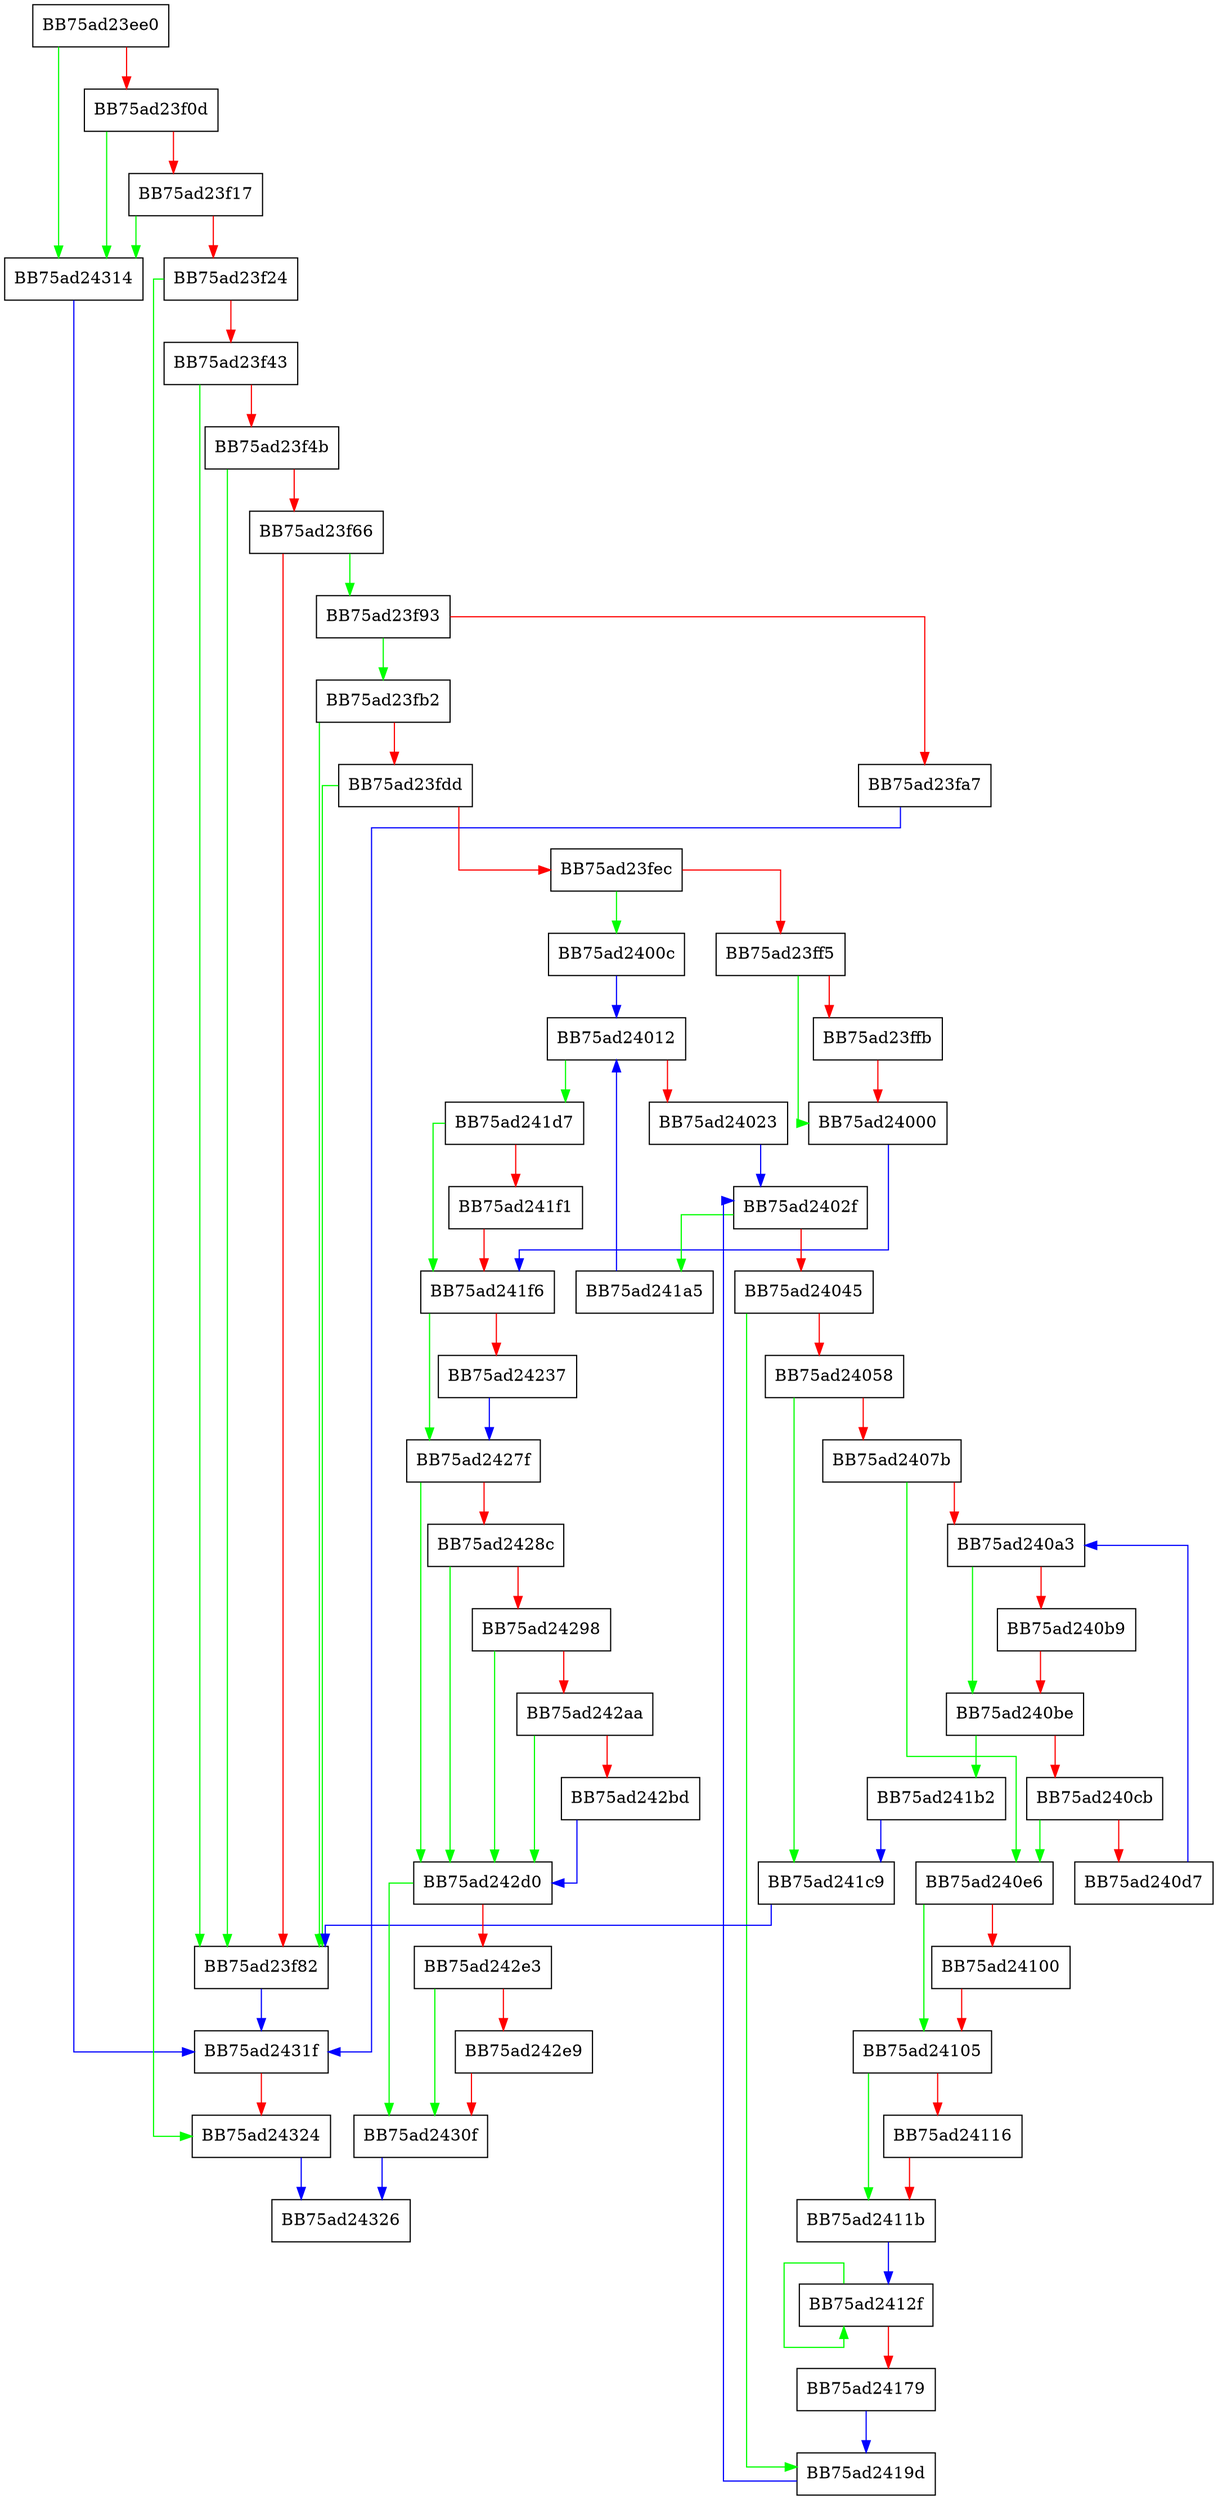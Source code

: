 digraph resize_VMM {
  node [shape="box"];
  graph [splines=ortho];
  BB75ad23ee0 -> BB75ad24314 [color="green"];
  BB75ad23ee0 -> BB75ad23f0d [color="red"];
  BB75ad23f0d -> BB75ad24314 [color="green"];
  BB75ad23f0d -> BB75ad23f17 [color="red"];
  BB75ad23f17 -> BB75ad24314 [color="green"];
  BB75ad23f17 -> BB75ad23f24 [color="red"];
  BB75ad23f24 -> BB75ad24324 [color="green"];
  BB75ad23f24 -> BB75ad23f43 [color="red"];
  BB75ad23f43 -> BB75ad23f82 [color="green"];
  BB75ad23f43 -> BB75ad23f4b [color="red"];
  BB75ad23f4b -> BB75ad23f82 [color="green"];
  BB75ad23f4b -> BB75ad23f66 [color="red"];
  BB75ad23f66 -> BB75ad23f93 [color="green"];
  BB75ad23f66 -> BB75ad23f82 [color="red"];
  BB75ad23f82 -> BB75ad2431f [color="blue"];
  BB75ad23f93 -> BB75ad23fb2 [color="green"];
  BB75ad23f93 -> BB75ad23fa7 [color="red"];
  BB75ad23fa7 -> BB75ad2431f [color="blue"];
  BB75ad23fb2 -> BB75ad23f82 [color="green"];
  BB75ad23fb2 -> BB75ad23fdd [color="red"];
  BB75ad23fdd -> BB75ad23f82 [color="green"];
  BB75ad23fdd -> BB75ad23fec [color="red"];
  BB75ad23fec -> BB75ad2400c [color="green"];
  BB75ad23fec -> BB75ad23ff5 [color="red"];
  BB75ad23ff5 -> BB75ad24000 [color="green"];
  BB75ad23ff5 -> BB75ad23ffb [color="red"];
  BB75ad23ffb -> BB75ad24000 [color="red"];
  BB75ad24000 -> BB75ad241f6 [color="blue"];
  BB75ad2400c -> BB75ad24012 [color="blue"];
  BB75ad24012 -> BB75ad241d7 [color="green"];
  BB75ad24012 -> BB75ad24023 [color="red"];
  BB75ad24023 -> BB75ad2402f [color="blue"];
  BB75ad2402f -> BB75ad241a5 [color="green"];
  BB75ad2402f -> BB75ad24045 [color="red"];
  BB75ad24045 -> BB75ad2419d [color="green"];
  BB75ad24045 -> BB75ad24058 [color="red"];
  BB75ad24058 -> BB75ad241c9 [color="green"];
  BB75ad24058 -> BB75ad2407b [color="red"];
  BB75ad2407b -> BB75ad240e6 [color="green"];
  BB75ad2407b -> BB75ad240a3 [color="red"];
  BB75ad240a3 -> BB75ad240be [color="green"];
  BB75ad240a3 -> BB75ad240b9 [color="red"];
  BB75ad240b9 -> BB75ad240be [color="red"];
  BB75ad240be -> BB75ad241b2 [color="green"];
  BB75ad240be -> BB75ad240cb [color="red"];
  BB75ad240cb -> BB75ad240e6 [color="green"];
  BB75ad240cb -> BB75ad240d7 [color="red"];
  BB75ad240d7 -> BB75ad240a3 [color="blue"];
  BB75ad240e6 -> BB75ad24105 [color="green"];
  BB75ad240e6 -> BB75ad24100 [color="red"];
  BB75ad24100 -> BB75ad24105 [color="red"];
  BB75ad24105 -> BB75ad2411b [color="green"];
  BB75ad24105 -> BB75ad24116 [color="red"];
  BB75ad24116 -> BB75ad2411b [color="red"];
  BB75ad2411b -> BB75ad2412f [color="blue"];
  BB75ad2412f -> BB75ad2412f [color="green"];
  BB75ad2412f -> BB75ad24179 [color="red"];
  BB75ad24179 -> BB75ad2419d [color="blue"];
  BB75ad2419d -> BB75ad2402f [color="blue"];
  BB75ad241a5 -> BB75ad24012 [color="blue"];
  BB75ad241b2 -> BB75ad241c9 [color="blue"];
  BB75ad241c9 -> BB75ad23f82 [color="blue"];
  BB75ad241d7 -> BB75ad241f6 [color="green"];
  BB75ad241d7 -> BB75ad241f1 [color="red"];
  BB75ad241f1 -> BB75ad241f6 [color="red"];
  BB75ad241f6 -> BB75ad2427f [color="green"];
  BB75ad241f6 -> BB75ad24237 [color="red"];
  BB75ad24237 -> BB75ad2427f [color="blue"];
  BB75ad2427f -> BB75ad242d0 [color="green"];
  BB75ad2427f -> BB75ad2428c [color="red"];
  BB75ad2428c -> BB75ad242d0 [color="green"];
  BB75ad2428c -> BB75ad24298 [color="red"];
  BB75ad24298 -> BB75ad242d0 [color="green"];
  BB75ad24298 -> BB75ad242aa [color="red"];
  BB75ad242aa -> BB75ad242d0 [color="green"];
  BB75ad242aa -> BB75ad242bd [color="red"];
  BB75ad242bd -> BB75ad242d0 [color="blue"];
  BB75ad242d0 -> BB75ad2430f [color="green"];
  BB75ad242d0 -> BB75ad242e3 [color="red"];
  BB75ad242e3 -> BB75ad2430f [color="green"];
  BB75ad242e3 -> BB75ad242e9 [color="red"];
  BB75ad242e9 -> BB75ad2430f [color="red"];
  BB75ad2430f -> BB75ad24326 [color="blue"];
  BB75ad24314 -> BB75ad2431f [color="blue"];
  BB75ad2431f -> BB75ad24324 [color="red"];
  BB75ad24324 -> BB75ad24326 [color="blue"];
}